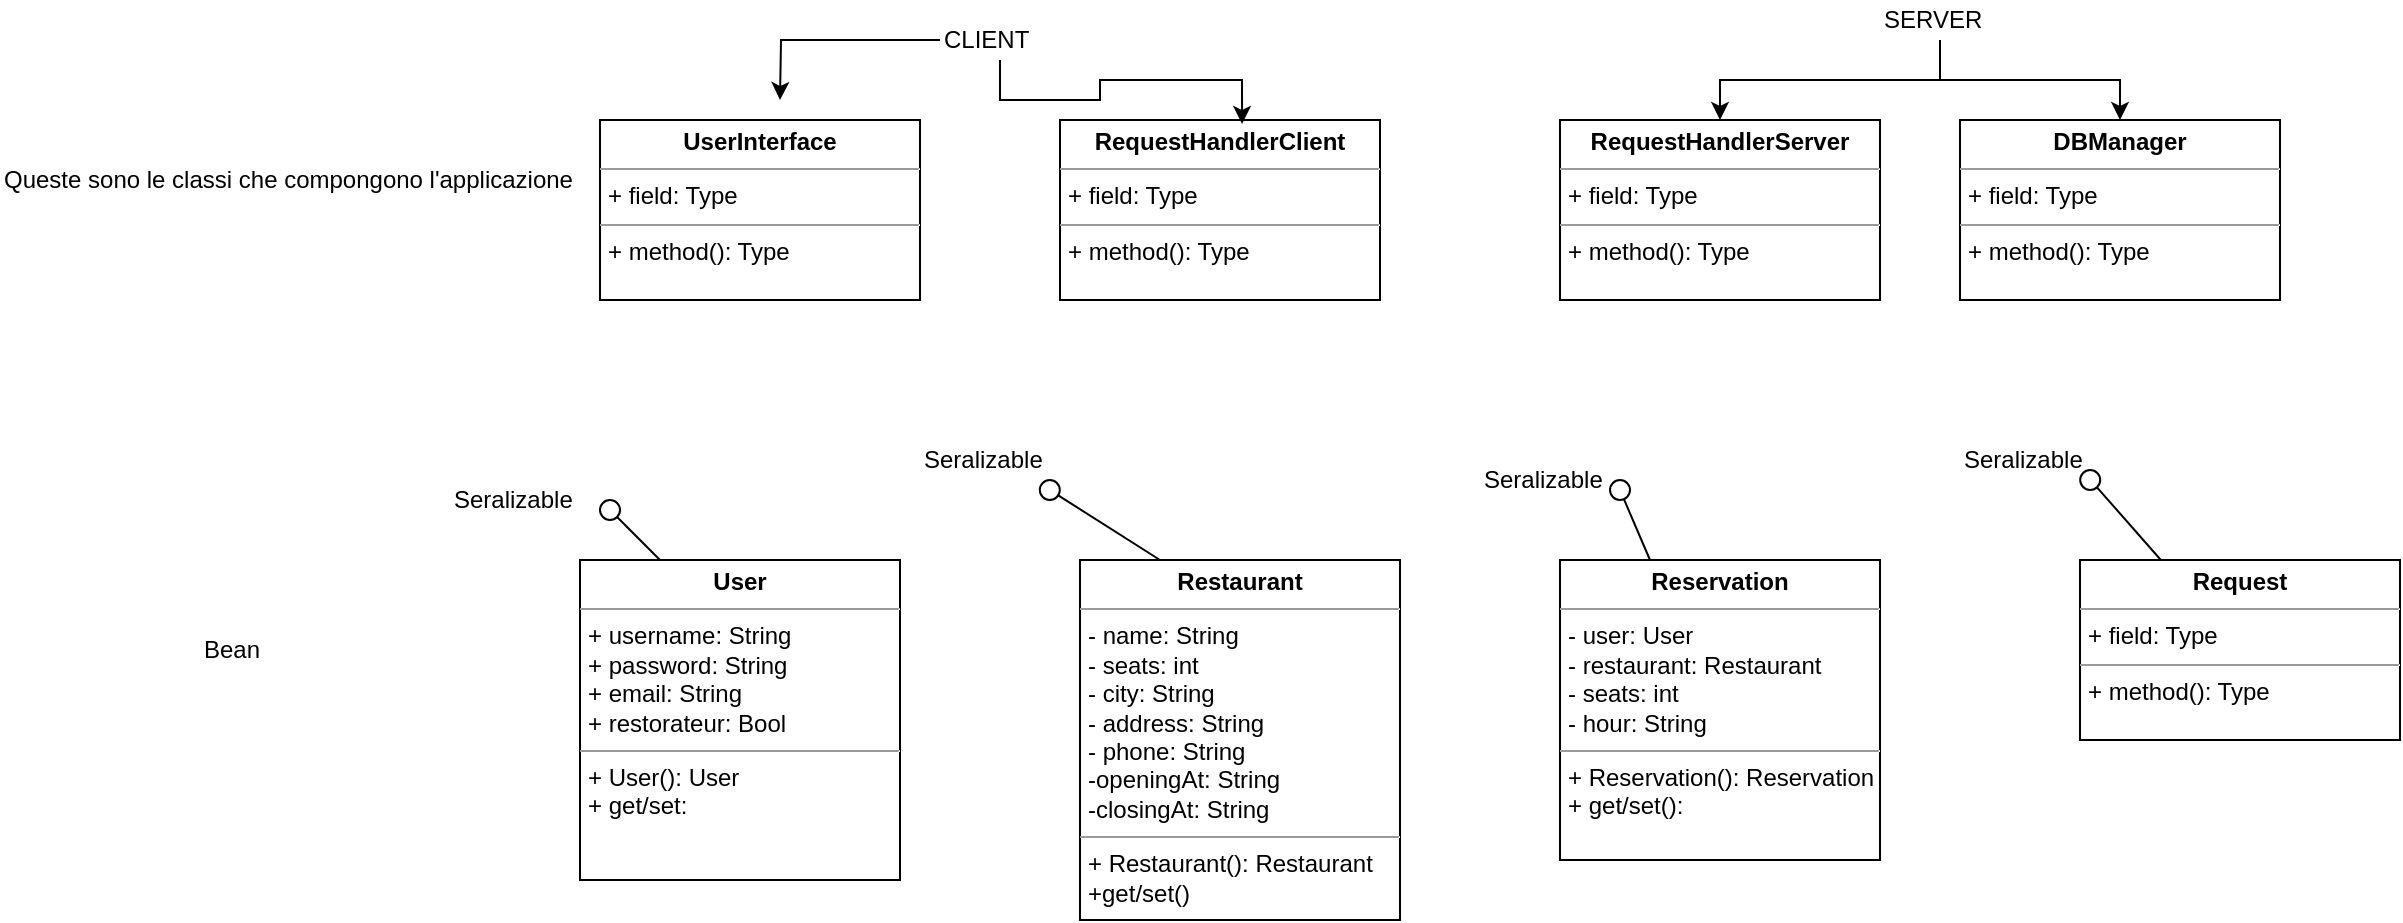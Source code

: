 <mxfile version="12.1.0" type="device" pages="1"><diagram id="yLc6R6x-AxKJxe-7IgPR" name="Page-1"><mxGraphModel dx="1169" dy="180" grid="1" gridSize="10" guides="1" tooltips="1" connect="1" arrows="1" fold="1" page="1" pageScale="1" pageWidth="827" pageHeight="1169" math="0" shadow="0"><root><mxCell id="0"/><mxCell id="1" parent="0"/><mxCell id="xtg_zEWBpM99QpxzBrqH-1" value="&lt;p style=&quot;margin: 0px ; margin-top: 4px ; text-align: center&quot;&gt;&lt;b&gt;UserInterface&lt;/b&gt;&lt;/p&gt;&lt;hr size=&quot;1&quot;&gt;&lt;p style=&quot;margin: 0px ; margin-left: 4px&quot;&gt;+ field: Type&lt;/p&gt;&lt;hr size=&quot;1&quot;&gt;&lt;p style=&quot;margin: 0px ; margin-left: 4px&quot;&gt;+ method(): Type&lt;/p&gt;" style="verticalAlign=top;align=left;overflow=fill;fontSize=12;fontFamily=Helvetica;html=1;" vertex="1" parent="1"><mxGeometry x="60" y="150" width="160" height="90" as="geometry"/></mxCell><mxCell id="xtg_zEWBpM99QpxzBrqH-2" value="&lt;p style=&quot;margin: 0px ; margin-top: 4px ; text-align: center&quot;&gt;&lt;b&gt;Reservation&lt;/b&gt;&lt;/p&gt;&lt;hr size=&quot;1&quot;&gt;&lt;p style=&quot;margin: 0px ; margin-left: 4px&quot;&gt;- user: User&lt;br&gt;&lt;/p&gt;&lt;p style=&quot;margin: 0px ; margin-left: 4px&quot;&gt;- restaurant: Restaurant&lt;/p&gt;&lt;p style=&quot;margin: 0px ; margin-left: 4px&quot;&gt;- seats: int&lt;br&gt;&lt;/p&gt;&lt;p style=&quot;margin: 0px ; margin-left: 4px&quot;&gt;- hour: String&lt;br&gt;&lt;/p&gt;&lt;hr size=&quot;1&quot;&gt;&lt;p style=&quot;margin: 0px ; margin-left: 4px&quot;&gt;+ Reservation(): Reservation&lt;/p&gt;&lt;p style=&quot;margin: 0px ; margin-left: 4px&quot;&gt;+ get/set():&lt;br&gt;&lt;/p&gt;" style="verticalAlign=top;align=left;overflow=fill;fontSize=12;fontFamily=Helvetica;html=1;" vertex="1" parent="1"><mxGeometry x="540" y="370" width="160" height="150" as="geometry"/></mxCell><mxCell id="xtg_zEWBpM99QpxzBrqH-3" value="&lt;p style=&quot;margin: 0px ; margin-top: 4px ; text-align: center&quot;&gt;&lt;b&gt;User&lt;/b&gt;&lt;/p&gt;&lt;hr size=&quot;1&quot;&gt;&lt;p style=&quot;margin: 0px ; margin-left: 4px&quot;&gt;+ username: String&lt;/p&gt;&lt;p style=&quot;margin: 0px ; margin-left: 4px&quot;&gt;+ password: String&lt;/p&gt;&lt;p style=&quot;margin: 0px ; margin-left: 4px&quot;&gt;+ email: String&lt;/p&gt;&lt;p style=&quot;margin: 0px ; margin-left: 4px&quot;&gt;+ restorateur: Bool&lt;br&gt;&lt;/p&gt;&lt;hr size=&quot;1&quot;&gt;&lt;p style=&quot;margin: 0px ; margin-left: 4px&quot;&gt;+ User(): User&lt;/p&gt;&lt;p style=&quot;margin: 0px ; margin-left: 4px&quot;&gt;+ get/set:&lt;/p&gt;" style="verticalAlign=top;align=left;overflow=fill;fontSize=12;fontFamily=Helvetica;html=1;" vertex="1" parent="1"><mxGeometry x="50" y="370" width="160" height="160" as="geometry"/></mxCell><mxCell id="xtg_zEWBpM99QpxzBrqH-6" value="&lt;p style=&quot;margin: 0px ; margin-top: 4px ; text-align: center&quot;&gt;&lt;b&gt;RequestHandlerClient&lt;/b&gt;&lt;br&gt;&lt;/p&gt;&lt;hr size=&quot;1&quot;&gt;&lt;p style=&quot;margin: 0px ; margin-left: 4px&quot;&gt;+ field: Type&lt;/p&gt;&lt;hr size=&quot;1&quot;&gt;&lt;p style=&quot;margin: 0px ; margin-left: 4px&quot;&gt;+ method(): Type&lt;/p&gt;" style="verticalAlign=top;align=left;overflow=fill;fontSize=12;fontFamily=Helvetica;html=1;" vertex="1" parent="1"><mxGeometry x="290" y="150" width="160" height="90" as="geometry"/></mxCell><mxCell id="xtg_zEWBpM99QpxzBrqH-7" value="&lt;p style=&quot;margin: 0px ; margin-top: 4px ; text-align: center&quot;&gt;&lt;b&gt;RequestHandlerServer&lt;/b&gt;&lt;br&gt;&lt;/p&gt;&lt;hr size=&quot;1&quot;&gt;&lt;p style=&quot;margin: 0px ; margin-left: 4px&quot;&gt;+ field: Type&lt;/p&gt;&lt;hr size=&quot;1&quot;&gt;&lt;p style=&quot;margin: 0px ; margin-left: 4px&quot;&gt;+ method(): Type&lt;/p&gt;" style="verticalAlign=top;align=left;overflow=fill;fontSize=12;fontFamily=Helvetica;html=1;" vertex="1" parent="1"><mxGeometry x="540" y="150" width="160" height="90" as="geometry"/></mxCell><mxCell id="xtg_zEWBpM99QpxzBrqH-8" value="&lt;p style=&quot;margin: 0px ; margin-top: 4px ; text-align: center&quot;&gt;&lt;b&gt;DBManager&lt;/b&gt;&lt;br&gt;&lt;/p&gt;&lt;hr size=&quot;1&quot;&gt;&lt;p style=&quot;margin: 0px ; margin-left: 4px&quot;&gt;+ field: Type&lt;/p&gt;&lt;hr size=&quot;1&quot;&gt;&lt;p style=&quot;margin: 0px ; margin-left: 4px&quot;&gt;+ method(): Type&lt;/p&gt;" style="verticalAlign=top;align=left;overflow=fill;fontSize=12;fontFamily=Helvetica;html=1;" vertex="1" parent="1"><mxGeometry x="740" y="150" width="160" height="90" as="geometry"/></mxCell><mxCell id="xtg_zEWBpM99QpxzBrqH-20" value="&lt;p style=&quot;margin: 0px ; margin-top: 4px ; text-align: center&quot;&gt;&lt;b&gt;Request&lt;/b&gt;&lt;/p&gt;&lt;hr size=&quot;1&quot;&gt;&lt;p style=&quot;margin: 0px ; margin-left: 4px&quot;&gt;+ field: Type&lt;/p&gt;&lt;hr size=&quot;1&quot;&gt;&lt;p style=&quot;margin: 0px ; margin-left: 4px&quot;&gt;+ method(): Type&lt;/p&gt;" style="verticalAlign=top;align=left;overflow=fill;fontSize=12;fontFamily=Helvetica;html=1;" vertex="1" parent="1"><mxGeometry x="800" y="370" width="160" height="90" as="geometry"/></mxCell><mxCell id="xtg_zEWBpM99QpxzBrqH-26" value="&lt;p style=&quot;margin: 0px ; margin-top: 4px ; text-align: center&quot;&gt;&lt;b&gt;Restaurant&lt;/b&gt;&lt;/p&gt;&lt;hr size=&quot;1&quot;&gt;&lt;p style=&quot;margin: 0px ; margin-left: 4px&quot;&gt;- name: String&lt;/p&gt;&lt;p style=&quot;margin: 0px ; margin-left: 4px&quot;&gt;- seats: int&lt;/p&gt;&lt;p style=&quot;margin: 0px ; margin-left: 4px&quot;&gt;- city: String&lt;/p&gt;&lt;p style=&quot;margin: 0px ; margin-left: 4px&quot;&gt;- address: String&lt;/p&gt;&lt;p style=&quot;margin: 0px ; margin-left: 4px&quot;&gt;- phone: String&lt;/p&gt;&lt;p style=&quot;margin: 0px ; margin-left: 4px&quot;&gt;-openingAt: String&lt;/p&gt;&lt;p style=&quot;margin: 0px ; margin-left: 4px&quot;&gt;-closingAt: String&lt;br&gt;&lt;/p&gt;&lt;hr size=&quot;1&quot;&gt;&lt;p style=&quot;margin: 0px ; margin-left: 4px&quot;&gt;+ Restaurant(): Restaurant&lt;/p&gt;&lt;p style=&quot;margin: 0px ; margin-left: 4px&quot;&gt;+get/set()&lt;br&gt;&lt;/p&gt;" style="verticalAlign=top;align=left;overflow=fill;fontSize=12;fontFamily=Helvetica;html=1;" vertex="1" parent="1"><mxGeometry x="300" y="370" width="160" height="180" as="geometry"/></mxCell><mxCell id="xtg_zEWBpM99QpxzBrqH-27" value="Queste sono le classi che compongono l'applicazione" style="text;html=1;resizable=0;points=[];autosize=1;align=left;verticalAlign=top;spacingTop=-4;" vertex="1" parent="1"><mxGeometry x="-240" y="170" width="290" height="20" as="geometry"/></mxCell><mxCell id="xtg_zEWBpM99QpxzBrqH-29" style="edgeStyle=orthogonalEdgeStyle;rounded=0;orthogonalLoop=1;jettySize=auto;html=1;entryX=0.569;entryY=0.022;entryDx=0;entryDy=0;entryPerimeter=0;" edge="1" parent="1" source="xtg_zEWBpM99QpxzBrqH-28" target="xtg_zEWBpM99QpxzBrqH-6"><mxGeometry relative="1" as="geometry"/></mxCell><mxCell id="xtg_zEWBpM99QpxzBrqH-30" style="edgeStyle=orthogonalEdgeStyle;rounded=0;orthogonalLoop=1;jettySize=auto;html=1;" edge="1" parent="1" source="xtg_zEWBpM99QpxzBrqH-28"><mxGeometry relative="1" as="geometry"><mxPoint x="150" y="140" as="targetPoint"/></mxGeometry></mxCell><mxCell id="xtg_zEWBpM99QpxzBrqH-28" value="CLIENT" style="text;html=1;resizable=0;points=[];autosize=1;align=left;verticalAlign=top;spacingTop=-4;" vertex="1" parent="1"><mxGeometry x="230" y="100" width="60" height="20" as="geometry"/></mxCell><mxCell id="xtg_zEWBpM99QpxzBrqH-32" style="edgeStyle=orthogonalEdgeStyle;rounded=0;orthogonalLoop=1;jettySize=auto;html=1;" edge="1" parent="1" source="xtg_zEWBpM99QpxzBrqH-31" target="xtg_zEWBpM99QpxzBrqH-7"><mxGeometry relative="1" as="geometry"/></mxCell><mxCell id="xtg_zEWBpM99QpxzBrqH-33" style="edgeStyle=orthogonalEdgeStyle;rounded=0;orthogonalLoop=1;jettySize=auto;html=1;" edge="1" parent="1" source="xtg_zEWBpM99QpxzBrqH-31" target="xtg_zEWBpM99QpxzBrqH-8"><mxGeometry relative="1" as="geometry"/></mxCell><mxCell id="xtg_zEWBpM99QpxzBrqH-31" value="SERVER" style="text;html=1;resizable=0;points=[];autosize=1;align=left;verticalAlign=top;spacingTop=-4;" vertex="1" parent="1"><mxGeometry x="700" y="90" width="60" height="20" as="geometry"/></mxCell><mxCell id="xtg_zEWBpM99QpxzBrqH-34" value="Bean" style="text;html=1;resizable=0;points=[];autosize=1;align=left;verticalAlign=top;spacingTop=-4;" vertex="1" parent="1"><mxGeometry x="-140" y="405" width="40" height="20" as="geometry"/></mxCell><mxCell id="xtg_zEWBpM99QpxzBrqH-45" value="" style="rounded=0;orthogonalLoop=1;jettySize=auto;html=1;endArrow=none;endFill=0;entryX=0.841;entryY=1.12;entryDx=0;entryDy=0;entryPerimeter=0;" edge="1" target="xtg_zEWBpM99QpxzBrqH-53" parent="1" source="xtg_zEWBpM99QpxzBrqH-20"><mxGeometry relative="1" as="geometry"><mxPoint x="800.1" y="415" as="sourcePoint"/></mxGeometry></mxCell><mxCell id="xtg_zEWBpM99QpxzBrqH-47" value="" style="ellipse;whiteSpace=wrap;html=1;fontFamily=Helvetica;fontSize=12;fontColor=#000000;align=center;strokeColor=#000000;fillColor=#ffffff;points=[];aspect=fixed;resizable=0;" vertex="1" parent="1"><mxGeometry x="800.1" y="325" width="10" height="10" as="geometry"/></mxCell><mxCell id="xtg_zEWBpM99QpxzBrqH-48" value="Seralizable" style="text;html=1;resizable=0;points=[];autosize=1;align=left;verticalAlign=top;spacingTop=-4;" vertex="1" parent="1"><mxGeometry x="500" y="320" width="80" height="20" as="geometry"/></mxCell><mxCell id="xtg_zEWBpM99QpxzBrqH-51" value="" style="ellipse;whiteSpace=wrap;html=1;fontFamily=Helvetica;fontSize=12;fontColor=#000000;align=center;strokeColor=#000000;fillColor=#ffffff;points=[];aspect=fixed;resizable=0;" vertex="1" parent="1"><mxGeometry x="565" y="330" width="10" height="10" as="geometry"/></mxCell><mxCell id="xtg_zEWBpM99QpxzBrqH-52" value="" style="rounded=0;orthogonalLoop=1;jettySize=auto;html=1;endArrow=none;endFill=0;exitX=0.25;exitY=0;exitDx=0;exitDy=0;" edge="1" target="xtg_zEWBpM99QpxzBrqH-51" parent="1"><mxGeometry relative="1" as="geometry"><mxPoint x="585" y="370" as="sourcePoint"/></mxGeometry></mxCell><mxCell id="xtg_zEWBpM99QpxzBrqH-53" value="Seralizable" style="text;html=1;resizable=0;points=[];autosize=1;align=left;verticalAlign=top;spacingTop=-4;" vertex="1" parent="1"><mxGeometry x="740.1" y="310" width="80" height="20" as="geometry"/></mxCell><mxCell id="xtg_zEWBpM99QpxzBrqH-54" value="" style="ellipse;whiteSpace=wrap;html=1;fontFamily=Helvetica;fontSize=12;fontColor=#000000;align=center;strokeColor=#000000;fillColor=#ffffff;points=[];aspect=fixed;resizable=0;" vertex="1" parent="1"><mxGeometry x="60" y="340" width="10" height="10" as="geometry"/></mxCell><mxCell id="xtg_zEWBpM99QpxzBrqH-55" value="" style="rounded=0;orthogonalLoop=1;jettySize=auto;html=1;endArrow=none;endFill=0;exitX=0.25;exitY=0;exitDx=0;exitDy=0;" edge="1" target="xtg_zEWBpM99QpxzBrqH-54" parent="1" source="xtg_zEWBpM99QpxzBrqH-3"><mxGeometry relative="1" as="geometry"><mxPoint x="70" y="470" as="sourcePoint"/></mxGeometry></mxCell><mxCell id="xtg_zEWBpM99QpxzBrqH-56" value="Seralizable" style="text;html=1;resizable=0;points=[];autosize=1;align=left;verticalAlign=top;spacingTop=-4;" vertex="1" parent="1"><mxGeometry x="-15" y="330" width="80" height="20" as="geometry"/></mxCell><mxCell id="xtg_zEWBpM99QpxzBrqH-57" value="" style="ellipse;whiteSpace=wrap;html=1;fontFamily=Helvetica;fontSize=12;fontColor=#000000;align=center;strokeColor=#000000;fillColor=#ffffff;points=[];aspect=fixed;resizable=0;" vertex="1" parent="1"><mxGeometry x="279.9" y="330" width="10" height="10" as="geometry"/></mxCell><mxCell id="xtg_zEWBpM99QpxzBrqH-58" value="" style="rounded=0;orthogonalLoop=1;jettySize=auto;html=1;endArrow=none;endFill=0;exitX=0.25;exitY=0;exitDx=0;exitDy=0;" edge="1" target="xtg_zEWBpM99QpxzBrqH-57" parent="1" source="xtg_zEWBpM99QpxzBrqH-26"><mxGeometry relative="1" as="geometry"><mxPoint x="339.9" y="335" as="sourcePoint"/></mxGeometry></mxCell><mxCell id="xtg_zEWBpM99QpxzBrqH-59" value="Seralizable" style="text;html=1;resizable=0;points=[];autosize=1;align=left;verticalAlign=top;spacingTop=-4;" vertex="1" parent="1"><mxGeometry x="219.9" y="310" width="80" height="20" as="geometry"/></mxCell></root></mxGraphModel></diagram></mxfile>